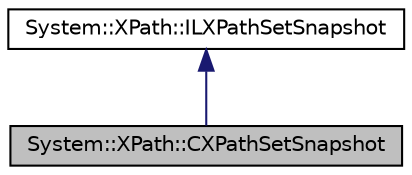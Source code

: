 digraph G
{
  edge [fontname="Helvetica",fontsize="10",labelfontname="Helvetica",labelfontsize="10"];
  node [fontname="Helvetica",fontsize="10",shape=record];
  Node1 [label="System::XPath::CXPathSetSnapshot",height=0.2,width=0.4,color="black", fillcolor="grey75", style="filled" fontcolor="black"];
  Node2 -> Node1 [dir="back",color="midnightblue",fontsize="10",style="solid",fontname="Helvetica"];
  Node2 [label="System::XPath::ILXPathSetSnapshot",height=0.2,width=0.4,color="black", fillcolor="white", style="filled",URL="$class_system_1_1_x_path_1_1_i_l_x_path_set_snapshot.html"];
}
